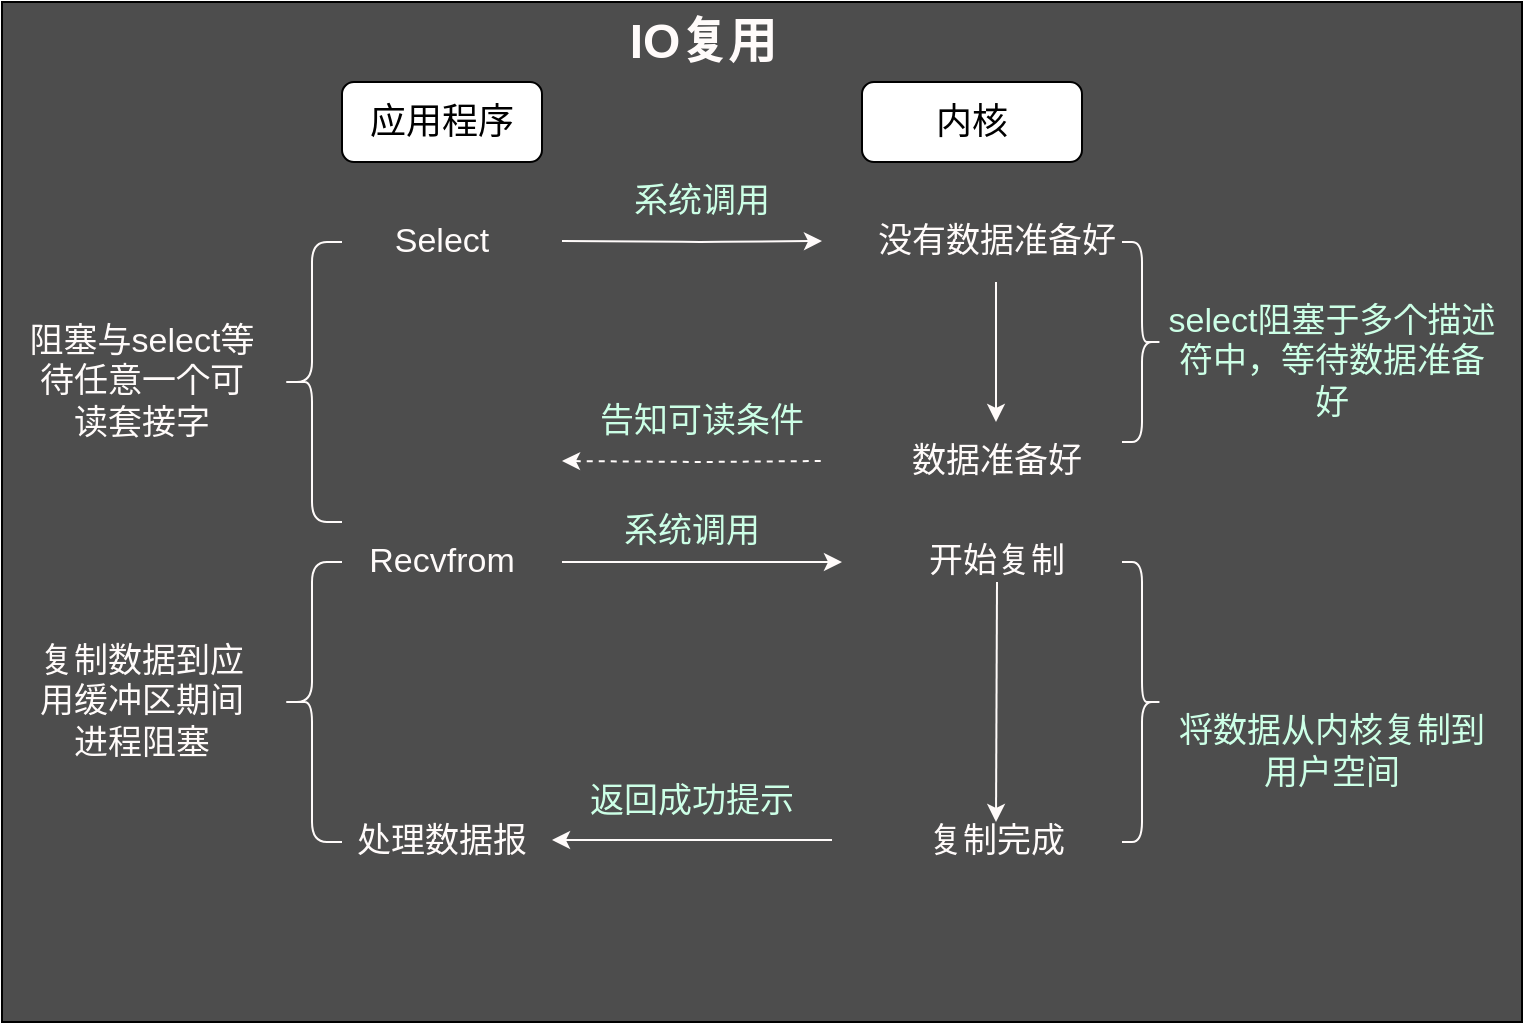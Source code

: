 <mxfile version="13.1.11" type="device"><diagram name="Page-1" id="822b0af5-4adb-64df-f703-e8dfc1f81529"><mxGraphModel dx="793" dy="441" grid="1" gridSize="10" guides="1" tooltips="1" connect="1" arrows="1" fold="1" page="1" pageScale="1" pageWidth="1100" pageHeight="850" background="#ffffff" math="0" shadow="0"><root><mxCell id="0"/><mxCell id="1" parent="0"/><mxCell id="gULu-Ok4ht6pT7FMq8VN-1" value="" style="rounded=0;whiteSpace=wrap;html=1;fillColor=#4D4D4D;" vertex="1" parent="1"><mxGeometry x="160" y="80" width="760" height="510" as="geometry"/></mxCell><mxCell id="gULu-Ok4ht6pT7FMq8VN-2" value="&lt;font style=&quot;font-size: 18px&quot;&gt;应用程序&lt;/font&gt;" style="rounded=1;whiteSpace=wrap;html=1;" vertex="1" parent="1"><mxGeometry x="330" y="120" width="100" height="40" as="geometry"/></mxCell><mxCell id="gULu-Ok4ht6pT7FMq8VN-3" value="&lt;font style=&quot;font-size: 18px&quot;&gt;内核&lt;/font&gt;" style="rounded=1;whiteSpace=wrap;html=1;" vertex="1" parent="1"><mxGeometry x="590" y="120" width="110" height="40" as="geometry"/></mxCell><mxCell id="gULu-Ok4ht6pT7FMq8VN-4" value="&lt;font style=&quot;font-size: 17px&quot; color=&quot;#fffbfa&quot;&gt;Select&lt;/font&gt;" style="text;html=1;strokeColor=none;fillColor=none;align=center;verticalAlign=middle;whiteSpace=wrap;rounded=0;" vertex="1" parent="1"><mxGeometry x="360" y="190" width="40" height="20" as="geometry"/></mxCell><mxCell id="gULu-Ok4ht6pT7FMq8VN-5" value="" style="endArrow=classic;html=1;strokeColor=#FFFBFA;" edge="1" parent="1"><mxGeometry width="50" height="50" relative="1" as="geometry"><mxPoint x="440" y="199.5" as="sourcePoint"/><mxPoint x="570" y="199.5" as="targetPoint"/><Array as="points"><mxPoint x="510" y="200"/></Array></mxGeometry></mxCell><mxCell id="gULu-Ok4ht6pT7FMq8VN-6" value="&lt;font style=&quot;font-size: 17px&quot; color=&quot;#fffbfa&quot;&gt;没有数据准备好&lt;/font&gt;" style="text;html=1;strokeColor=none;fillColor=none;align=center;verticalAlign=middle;whiteSpace=wrap;rounded=0;" vertex="1" parent="1"><mxGeometry x="590" y="190" width="135" height="20" as="geometry"/></mxCell><mxCell id="gULu-Ok4ht6pT7FMq8VN-7" value="&lt;font style=&quot;font-size: 17px&quot; color=&quot;#ccffe6&quot;&gt;系统调用&lt;/font&gt;" style="text;html=1;strokeColor=none;fillColor=none;align=center;verticalAlign=middle;whiteSpace=wrap;rounded=0;" vertex="1" parent="1"><mxGeometry x="470" y="170" width="80" height="20" as="geometry"/></mxCell><mxCell id="gULu-Ok4ht6pT7FMq8VN-8" value="&lt;font style=&quot;font-size: 17px&quot; color=&quot;#fffbfa&quot;&gt;处理数据报&lt;/font&gt;" style="text;html=1;strokeColor=none;fillColor=none;align=center;verticalAlign=middle;whiteSpace=wrap;rounded=0;" vertex="1" parent="1"><mxGeometry x="330" y="490" width="100" height="20" as="geometry"/></mxCell><mxCell id="gULu-Ok4ht6pT7FMq8VN-9" value="" style="shape=curlyBracket;whiteSpace=wrap;html=1;rounded=1;strokeColor=#FFFBFA;" vertex="1" parent="1"><mxGeometry x="300" y="200" width="30" height="140" as="geometry"/></mxCell><mxCell id="gULu-Ok4ht6pT7FMq8VN-10" value="" style="endArrow=classic;html=1;strokeColor=#FFFBFA;" edge="1" parent="1"><mxGeometry width="50" height="50" relative="1" as="geometry"><mxPoint x="657" y="220" as="sourcePoint"/><mxPoint x="657" y="290" as="targetPoint"/></mxGeometry></mxCell><mxCell id="gULu-Ok4ht6pT7FMq8VN-11" value="&lt;font color=&quot;#fffbfa&quot;&gt;&lt;span style=&quot;font-size: 17px&quot;&gt;数据准备好&lt;/span&gt;&lt;/font&gt;" style="text;html=1;strokeColor=none;fillColor=none;align=center;verticalAlign=middle;whiteSpace=wrap;rounded=0;" vertex="1" parent="1"><mxGeometry x="590" y="300" width="135" height="20" as="geometry"/></mxCell><mxCell id="gULu-Ok4ht6pT7FMq8VN-13" value="&lt;font style=&quot;font-size: 17px&quot; color=&quot;#fffbfa&quot;&gt;开始复制&lt;/font&gt;" style="text;html=1;strokeColor=none;fillColor=none;align=center;verticalAlign=middle;whiteSpace=wrap;rounded=0;" vertex="1" parent="1"><mxGeometry x="590" y="350" width="135" height="20" as="geometry"/></mxCell><mxCell id="gULu-Ok4ht6pT7FMq8VN-14" value="" style="endArrow=none;html=1;strokeColor=#FFFBFA;endFill=0;startArrow=classic;startFill=1;" edge="1" parent="1"><mxGeometry width="50" height="50" relative="1" as="geometry"><mxPoint x="580" y="360" as="sourcePoint"/><mxPoint x="440" y="360" as="targetPoint"/></mxGeometry></mxCell><mxCell id="gULu-Ok4ht6pT7FMq8VN-15" value="&lt;font color=&quot;#fffbfa&quot;&gt;IO复用&lt;/font&gt;" style="text;strokeColor=none;fillColor=none;html=1;fontSize=24;fontStyle=1;verticalAlign=middle;align=center;" vertex="1" parent="1"><mxGeometry x="460" y="80" width="100" height="40" as="geometry"/></mxCell><mxCell id="gULu-Ok4ht6pT7FMq8VN-16" value="&lt;font style=&quot;font-size: 17px&quot; color=&quot;#fffbfa&quot;&gt;阻塞与select等待任意一个可读套接字&lt;/font&gt;" style="text;html=1;strokeColor=none;fillColor=none;align=center;verticalAlign=middle;whiteSpace=wrap;rounded=0;" vertex="1" parent="1"><mxGeometry x="170" y="260" width="120" height="20" as="geometry"/></mxCell><mxCell id="gULu-Ok4ht6pT7FMq8VN-17" value="&lt;font style=&quot;font-size: 17px&quot; color=&quot;#ccffe6&quot;&gt;返回成功提示&lt;/font&gt;" style="text;html=1;strokeColor=none;fillColor=none;align=center;verticalAlign=middle;whiteSpace=wrap;rounded=0;" vertex="1" parent="1"><mxGeometry x="445" y="470" width="120" height="20" as="geometry"/></mxCell><mxCell id="gULu-Ok4ht6pT7FMq8VN-18" value="" style="shape=curlyBracket;whiteSpace=wrap;html=1;rounded=1;strokeColor=#FFFBFA;rotation=-180;" vertex="1" parent="1"><mxGeometry x="720" y="200" width="20" height="100" as="geometry"/></mxCell><mxCell id="gULu-Ok4ht6pT7FMq8VN-19" value="&lt;font style=&quot;font-size: 17px&quot; color=&quot;#ccffe6&quot;&gt;select阻塞于多个描述符中，等待数据准备好&lt;/font&gt;" style="text;html=1;strokeColor=none;fillColor=none;align=center;verticalAlign=middle;whiteSpace=wrap;rounded=0;" vertex="1" parent="1"><mxGeometry x="740" y="250" width="170" height="20" as="geometry"/></mxCell><mxCell id="gULu-Ok4ht6pT7FMq8VN-20" value="" style="shape=curlyBracket;whiteSpace=wrap;html=1;rounded=1;strokeColor=#FFFBFA;rotation=-180;" vertex="1" parent="1"><mxGeometry x="720" y="360" width="20" height="140" as="geometry"/></mxCell><mxCell id="gULu-Ok4ht6pT7FMq8VN-21" value="&lt;font color=&quot;#ccffe6&quot;&gt;&lt;span style=&quot;font-size: 17px&quot;&gt;将数据从内核复制到用户空间&lt;/span&gt;&lt;/font&gt;" style="text;html=1;strokeColor=none;fillColor=none;align=center;verticalAlign=middle;whiteSpace=wrap;rounded=0;" vertex="1" parent="1"><mxGeometry x="740" y="445" width="170" height="20" as="geometry"/></mxCell><mxCell id="gULu-Ok4ht6pT7FMq8VN-24" value="&lt;font style=&quot;font-size: 17px&quot; color=&quot;#fffbfa&quot;&gt;Recvfrom&lt;/font&gt;" style="text;html=1;strokeColor=none;fillColor=none;align=center;verticalAlign=middle;whiteSpace=wrap;rounded=0;" vertex="1" parent="1"><mxGeometry x="360" y="350" width="40" height="20" as="geometry"/></mxCell><mxCell id="gULu-Ok4ht6pT7FMq8VN-25" value="" style="endArrow=none;html=1;strokeColor=#FFFBFA;endFill=0;startArrow=classic;startFill=1;dashed=1;" edge="1" parent="1"><mxGeometry width="50" height="50" relative="1" as="geometry"><mxPoint x="440" y="309.5" as="sourcePoint"/><mxPoint x="570" y="309.5" as="targetPoint"/><Array as="points"><mxPoint x="510" y="310"/></Array></mxGeometry></mxCell><mxCell id="gULu-Ok4ht6pT7FMq8VN-26" value="&lt;font color=&quot;#ccffe6&quot;&gt;&lt;span style=&quot;font-size: 17px&quot;&gt;告知可读条件&lt;/span&gt;&lt;/font&gt;" style="text;html=1;strokeColor=none;fillColor=none;align=center;verticalAlign=middle;whiteSpace=wrap;rounded=0;" vertex="1" parent="1"><mxGeometry x="450" y="280" width="120" height="20" as="geometry"/></mxCell><mxCell id="gULu-Ok4ht6pT7FMq8VN-30" value="" style="endArrow=classic;html=1;strokeColor=#FFFBFA;exitX=0.5;exitY=1;exitDx=0;exitDy=0;" edge="1" parent="1" source="gULu-Ok4ht6pT7FMq8VN-13"><mxGeometry width="50" height="50" relative="1" as="geometry"><mxPoint x="657" y="420" as="sourcePoint"/><mxPoint x="657" y="490" as="targetPoint"/></mxGeometry></mxCell><mxCell id="gULu-Ok4ht6pT7FMq8VN-31" value="&lt;font style=&quot;font-size: 17px&quot; color=&quot;#fffbfa&quot;&gt;复制完成&lt;/font&gt;" style="text;html=1;strokeColor=none;fillColor=none;align=center;verticalAlign=middle;whiteSpace=wrap;rounded=0;" vertex="1" parent="1"><mxGeometry x="590" y="490" width="135" height="20" as="geometry"/></mxCell><mxCell id="gULu-Ok4ht6pT7FMq8VN-32" value="" style="endArrow=classic;html=1;strokeColor=#FFFBFA;" edge="1" parent="1"><mxGeometry width="50" height="50" relative="1" as="geometry"><mxPoint x="575" y="499" as="sourcePoint"/><mxPoint x="435" y="499" as="targetPoint"/></mxGeometry></mxCell><mxCell id="gULu-Ok4ht6pT7FMq8VN-33" value="&lt;font style=&quot;font-size: 17px&quot; color=&quot;#ccffe6&quot;&gt;系统调用&lt;/font&gt;" style="text;html=1;strokeColor=none;fillColor=none;align=center;verticalAlign=middle;whiteSpace=wrap;rounded=0;" vertex="1" parent="1"><mxGeometry x="465" y="335" width="80" height="20" as="geometry"/></mxCell><mxCell id="gULu-Ok4ht6pT7FMq8VN-37" value="" style="shape=curlyBracket;whiteSpace=wrap;html=1;rounded=1;strokeColor=#FFFBFA;" vertex="1" parent="1"><mxGeometry x="300" y="360" width="30" height="140" as="geometry"/></mxCell><mxCell id="gULu-Ok4ht6pT7FMq8VN-38" value="&lt;font style=&quot;font-size: 17px&quot; color=&quot;#fffbfa&quot;&gt;复制数据到应用缓冲区期间进程阻塞&lt;/font&gt;" style="text;html=1;strokeColor=none;fillColor=none;align=center;verticalAlign=middle;whiteSpace=wrap;rounded=0;" vertex="1" parent="1"><mxGeometry x="170" y="420" width="120" height="20" as="geometry"/></mxCell></root></mxGraphModel></diagram></mxfile>